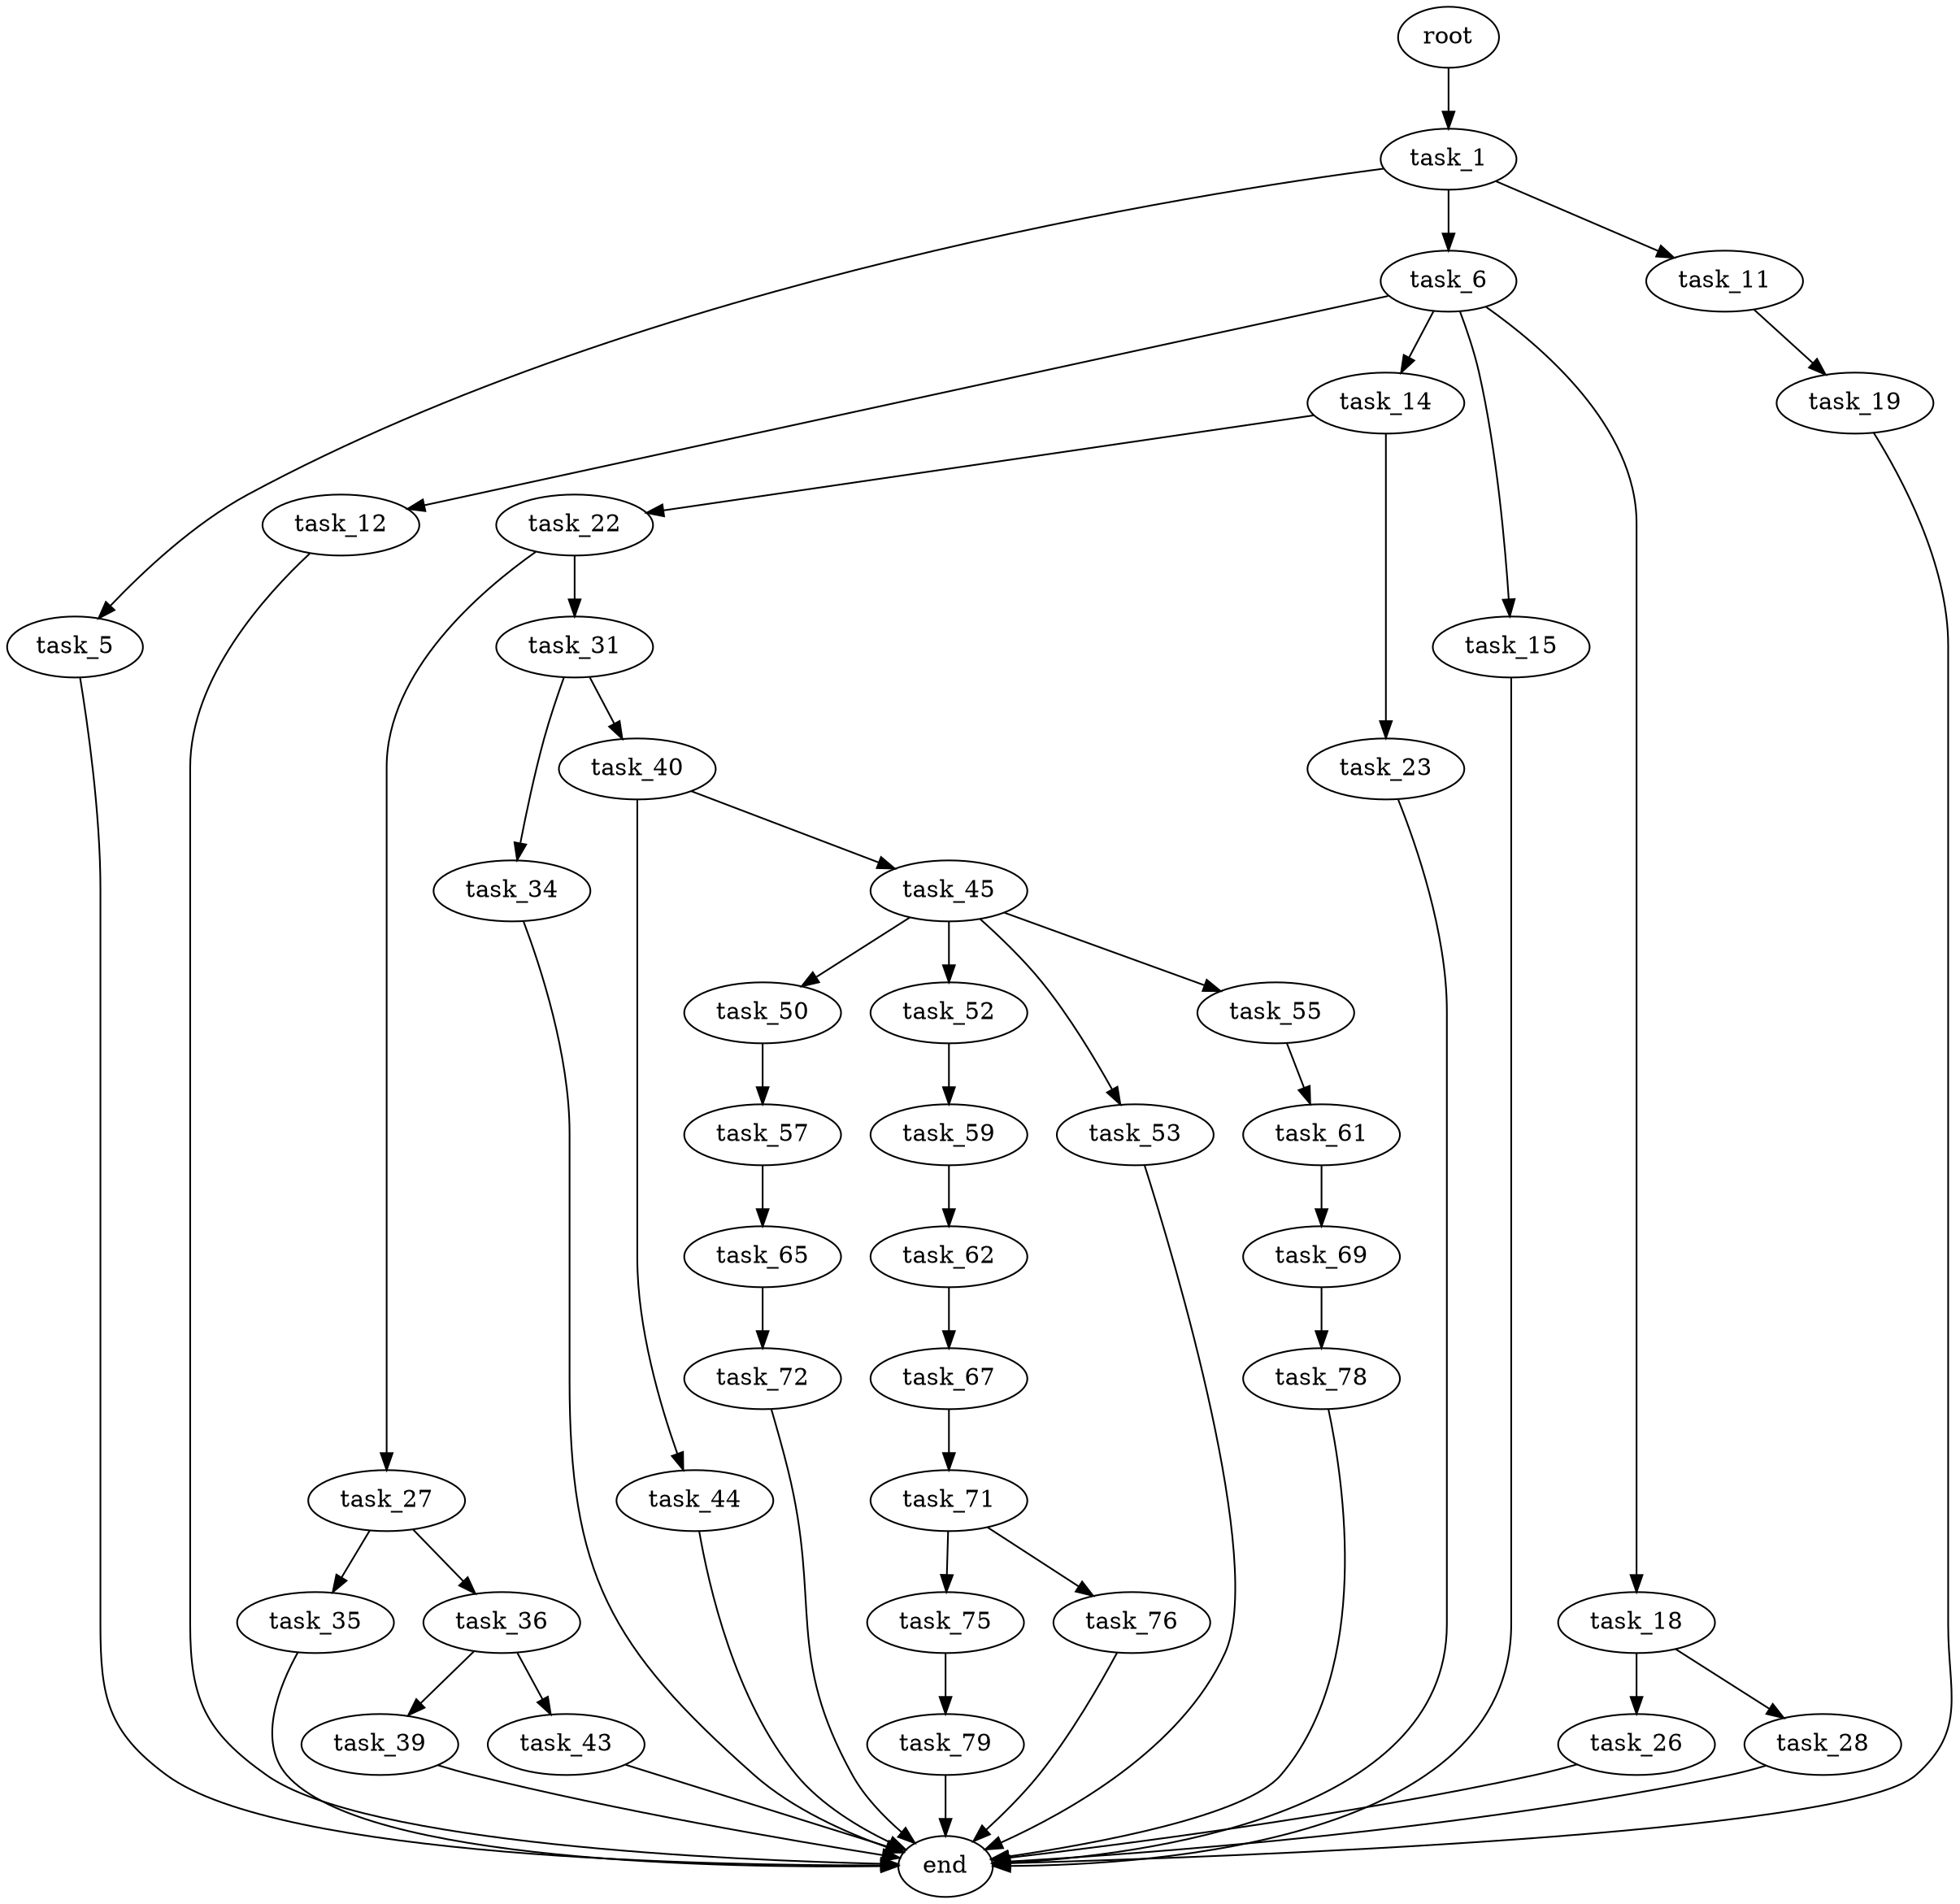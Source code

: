 digraph G {
  root [size="0.000000"];
  task_1 [size="247569180814.000000"];
  task_5 [size="231928233984.000000"];
  task_6 [size="368293445632.000000"];
  task_11 [size="142774374756.000000"];
  end [size="0.000000"];
  task_12 [size="664591994125.000000"];
  task_14 [size="562852599043.000000"];
  task_15 [size="815010230448.000000"];
  task_18 [size="18172803462.000000"];
  task_19 [size="134217728000.000000"];
  task_22 [size="345732505021.000000"];
  task_23 [size="1073741824000.000000"];
  task_26 [size="640744471224.000000"];
  task_28 [size="14497458415.000000"];
  task_27 [size="782757789696.000000"];
  task_31 [size="231928233984.000000"];
  task_35 [size="461290018471.000000"];
  task_36 [size="552533629.000000"];
  task_34 [size="15356148840.000000"];
  task_40 [size="368293445632.000000"];
  task_39 [size="1043484008052.000000"];
  task_43 [size="431515430.000000"];
  task_44 [size="10279086641.000000"];
  task_45 [size="148783263824.000000"];
  task_50 [size="1905009787.000000"];
  task_52 [size="28991029248.000000"];
  task_53 [size="8589934592.000000"];
  task_55 [size="155146552704.000000"];
  task_57 [size="782757789696.000000"];
  task_59 [size="2357785592.000000"];
  task_61 [size="13736575457.000000"];
  task_65 [size="3081536623.000000"];
  task_62 [size="782757789696.000000"];
  task_69 [size="11142168708.000000"];
  task_67 [size="4639446494.000000"];
  task_72 [size="27364938164.000000"];
  task_71 [size="265327863518.000000"];
  task_78 [size="674269527687.000000"];
  task_75 [size="368293445632.000000"];
  task_76 [size="6799523003.000000"];
  task_79 [size="782757789696.000000"];

  root -> task_1 [size="1.000000"];
  task_1 -> task_5 [size="301989888.000000"];
  task_1 -> task_6 [size="301989888.000000"];
  task_1 -> task_11 [size="301989888.000000"];
  task_5 -> end [size="1.000000"];
  task_6 -> task_12 [size="411041792.000000"];
  task_6 -> task_14 [size="411041792.000000"];
  task_6 -> task_15 [size="411041792.000000"];
  task_6 -> task_18 [size="411041792.000000"];
  task_11 -> task_19 [size="536870912.000000"];
  task_12 -> end [size="1.000000"];
  task_14 -> task_22 [size="411041792.000000"];
  task_14 -> task_23 [size="411041792.000000"];
  task_15 -> end [size="1.000000"];
  task_18 -> task_26 [size="33554432.000000"];
  task_18 -> task_28 [size="33554432.000000"];
  task_19 -> end [size="1.000000"];
  task_22 -> task_27 [size="838860800.000000"];
  task_22 -> task_31 [size="838860800.000000"];
  task_23 -> end [size="1.000000"];
  task_26 -> end [size="1.000000"];
  task_28 -> end [size="1.000000"];
  task_27 -> task_35 [size="679477248.000000"];
  task_27 -> task_36 [size="679477248.000000"];
  task_31 -> task_34 [size="301989888.000000"];
  task_31 -> task_40 [size="301989888.000000"];
  task_35 -> end [size="1.000000"];
  task_36 -> task_39 [size="33554432.000000"];
  task_36 -> task_43 [size="33554432.000000"];
  task_34 -> end [size="1.000000"];
  task_40 -> task_44 [size="411041792.000000"];
  task_40 -> task_45 [size="411041792.000000"];
  task_39 -> end [size="1.000000"];
  task_43 -> end [size="1.000000"];
  task_44 -> end [size="1.000000"];
  task_45 -> task_50 [size="536870912.000000"];
  task_45 -> task_52 [size="536870912.000000"];
  task_45 -> task_53 [size="536870912.000000"];
  task_45 -> task_55 [size="536870912.000000"];
  task_50 -> task_57 [size="33554432.000000"];
  task_52 -> task_59 [size="75497472.000000"];
  task_53 -> end [size="1.000000"];
  task_55 -> task_61 [size="134217728.000000"];
  task_57 -> task_65 [size="679477248.000000"];
  task_59 -> task_62 [size="134217728.000000"];
  task_61 -> task_69 [size="411041792.000000"];
  task_65 -> task_72 [size="75497472.000000"];
  task_62 -> task_67 [size="679477248.000000"];
  task_69 -> task_78 [size="679477248.000000"];
  task_67 -> task_71 [size="134217728.000000"];
  task_72 -> end [size="1.000000"];
  task_71 -> task_75 [size="411041792.000000"];
  task_71 -> task_76 [size="411041792.000000"];
  task_78 -> end [size="1.000000"];
  task_75 -> task_79 [size="411041792.000000"];
  task_76 -> end [size="1.000000"];
  task_79 -> end [size="1.000000"];
}
